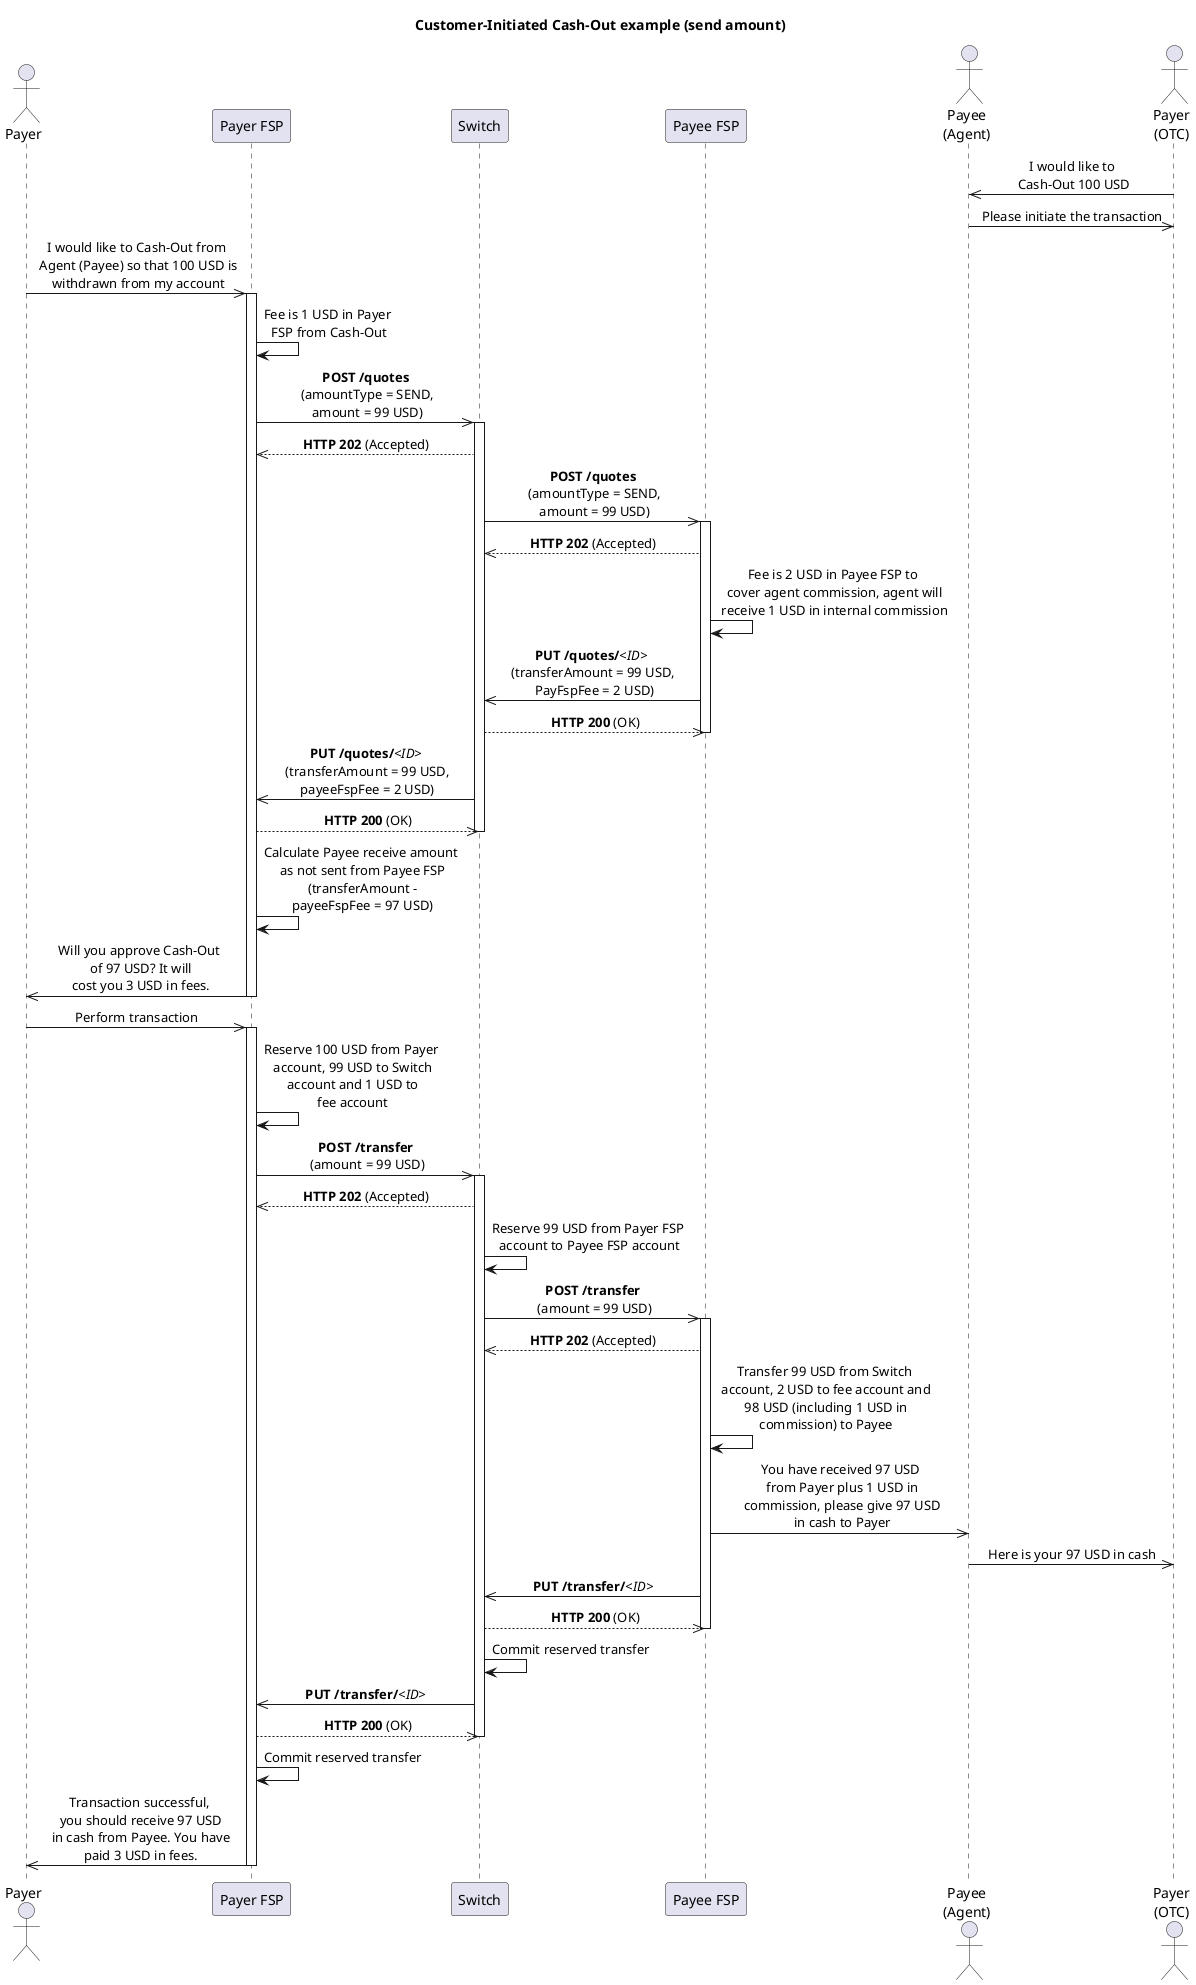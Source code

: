 /'*****
 License
 --------------
 Copyright © 2017 Bill & Melinda Gates Foundation
 The Mojaloop files are made available by the Bill & Melinda Gates Foundation under the Apache License, Version 2.0 (the "License") and you may not use these files except in compliance with the License. You may obtain a copy of the License at
 http://www.apache.org/licenses/LICENSE-2.0
 Unless required by applicable law or agreed to in writing, the Mojaloop files are distributed on an "AS IS" BASIS, WITHOUT WARRANTIES OR CONDITIONS OF ANY KIND, either express or implied. See the License for the specific language governing permissions and limitations under the License.
 Contributors
 --------------
 This is the official list of the Mojaloop project contributors for this file.
 Names of the original copyright holders (individuals or organizations)
 should be listed with a '*' in the first column. People who have
 contributed from an organization can be listed under the organization
 that actually holds the copyright for their contributions (see the
 Gates Foundation organization for an example). Those individuals should have
 their names indented and be marked with a '-'. Email address can be added
 optionally within square brackets <email>.
 * Gates Foundation
 - Name Surname <name.surname@gatesfoundation.com>

 * Henk Kodde <henk.kodde@modusbox.com>
 --------------
 ******'/

@startuml
' declaring skinparam
skinparam sequenceMessageAlign center

' declare title
title Customer-Initiated Cash-Out example (send amount)

' Actor Keys:
' participant - FSP or Switch
' actor - Payee, Payer or Payer(OTC)

' declare actors
actor "Payer" as Payer
participant "Payer FSP" as PayerFSP
participant "Switch" as SWITCH
participant "Payee FSP" as PayeeFSP
actor "Payee\n(Agent)" as Payee
actor "Payer\n(OTC)" as PayerOTC

' start flow

Payee <<- PayerOTC: I would like to\n Cash-Out 100 USD
Payee ->> PayerOTC: Please initiate the transaction
Payer ->> PayerFSP: I would like to Cash-Out from\n Agent (Payee) so that 100 USD is\n withdrawn from my account
activate PayerFSP
PayerFSP -> PayerFSP: Fee is 1 USD in Payer\n FSP from Cash-Out
PayerFSP ->> SWITCH: **POST /quotes**\n (amountType = SEND,\n amount = 99 USD)
activate SWITCH
PayerFSP <<-- SWITCH: **HTTP 202** (Accepted)
SWITCH ->> PayeeFSP: **POST /quotes**\n (amountType = SEND,\n amount = 99 USD)
activate PayeeFSP
SWITCH <<-- PayeeFSP: **HTTP 202** (Accepted)
PayeeFSP -> PayeeFSP: Fee is 2 USD in Payee FSP to\n cover agent commission, agent will\n receive 1 USD in internal commission
SWITCH <<- PayeeFSP: **PUT /quotes/**<i><ID></i> \n(transferAmount = 99 USD,\n PayFspFee = 2 USD)
SWITCH -->> PayeeFSP: **HTTP 200** (OK)
deactivate PayeeFSP
PayerFSP <<- SWITCH: **PUT /quotes/**<i><ID></i>\n (transferAmount = 99 USD,\n payeeFspFee = 2 USD)
PayerFSP -->> SWITCH: **HTTP 200** (OK)
deactivate SWITCH
PayerFSP -> PayerFSP: Calculate Payee receive amount\n as not sent from Payee FSP\n (transferAmount -\n payeeFspFee = 97 USD)
Payer <<- PayerFSP: Will you approve Cash-Out\n of 97 USD? It will\n cost you 3 USD in fees.
deactivate PayerFSP
Payer ->> PayerFSP: Perform transaction
activate PayerFSP
PayerFSP -> PayerFSP: Reserve 100 USD from Payer\n account, 99 USD to Switch\n account and 1 USD to\n fee account
PayerFSP ->> SWITCH: **POST /transfer**\n (amount = 99 USD)
activate SWITCH
PayerFSP <<-- SWITCH: **HTTP 202** (Accepted)
SWITCH -> SWITCH: Reserve 99 USD from Payer FSP\n account to Payee FSP account
SWITCH ->> PayeeFSP: **POST /transfer**\n (amount = 99 USD)
activate PayeeFSP
SWITCH <<-- PayeeFSP: **HTTP 202** (Accepted)
PayeeFSP -> PayeeFSP: Transfer 99 USD from Switch\n account, 2 USD to fee account and\n 98 USD (including 1 USD in\n commission) to Payee
PayeeFSP ->> Payee: You have received 97 USD\n from Payer plus 1 USD in\n commission, please give 97 USD\n in cash to Payer
Payee ->> PayerOTC: Here is your 97 USD in cash
SWITCH <<- PayeeFSP: **PUT /transfer/**<i><ID></i>
SWITCH -->> PayeeFSP: **HTTP 200** (OK)
deactivate PayeeFSP
SWITCH -> SWITCH: Commit reserved transfer
PayerFSP <<- SWITCH: **PUT /transfer/**<i><ID></i>
PayerFSP -->> SWITCH: **HTTP 200** (OK)
deactivate SWITCH
PayerFSP -> PayerFSP: Commit reserved transfer
Payer <<- PayerFSP: Transaction successful,\n you should receive 97 USD\n in cash from Payee. You have\n paid 3 USD in fees.
deactivate PayerFSP
@enduml
